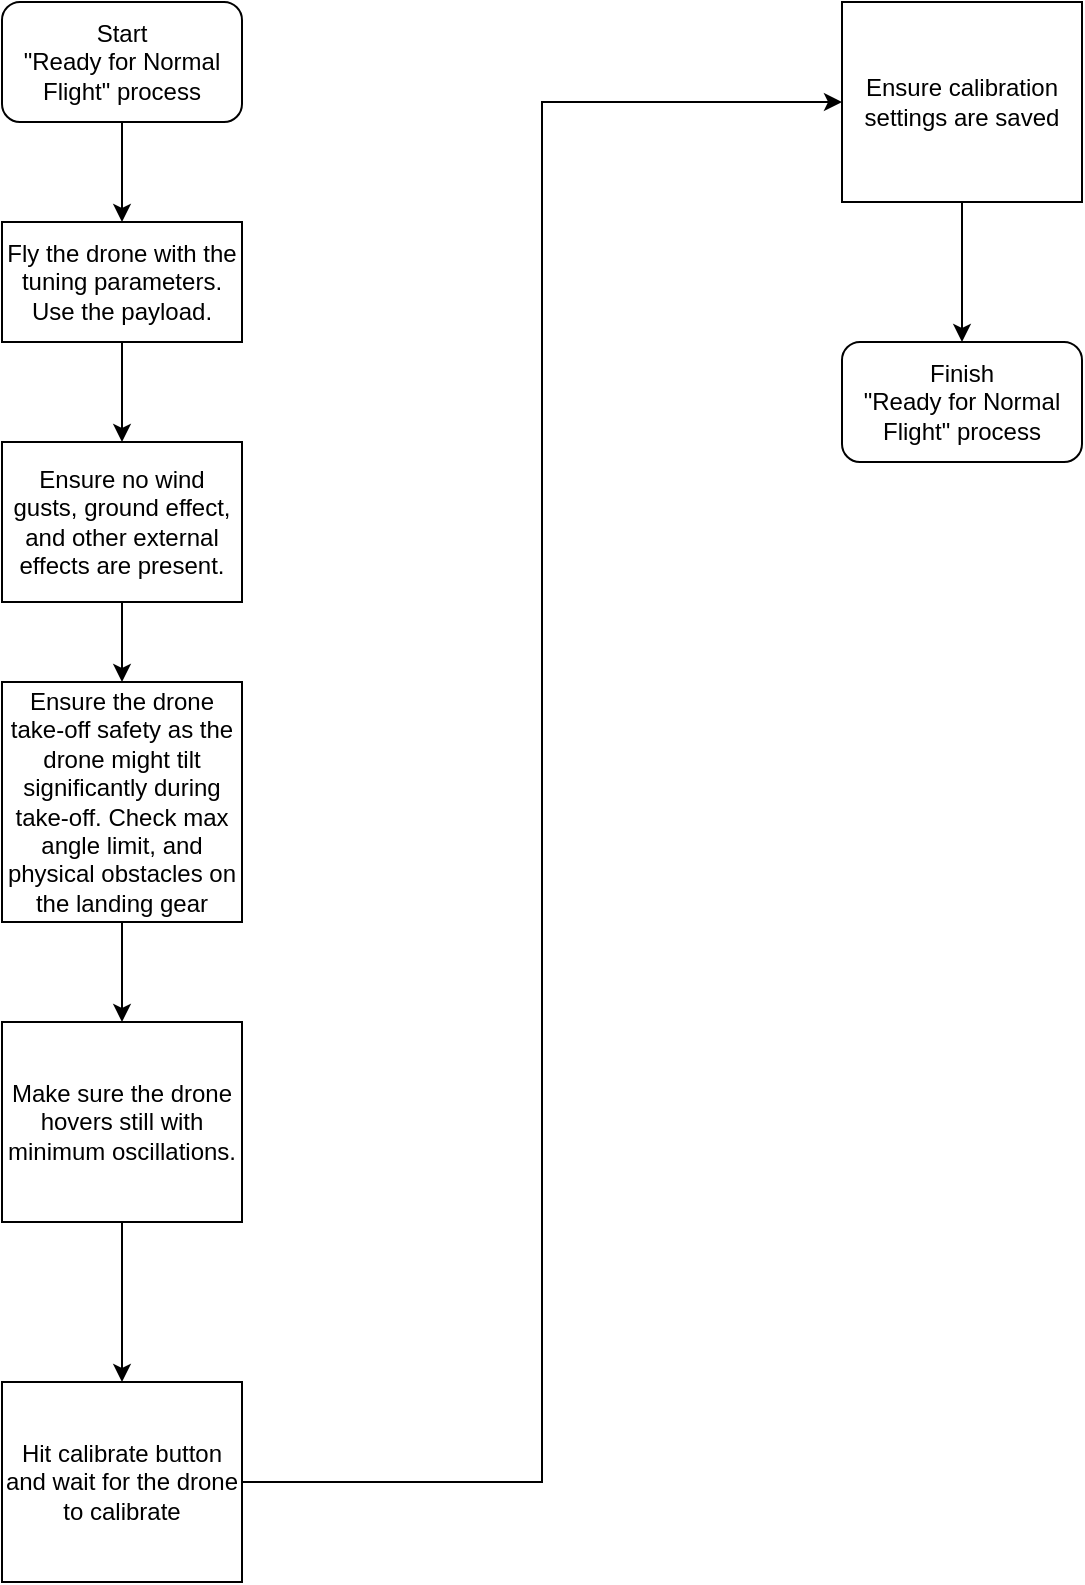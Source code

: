 <mxfile version="25.0.1">
  <diagram name="Page-1" id="AXCxmvyL3wquDKCp_qeb">
    <mxGraphModel dx="993" dy="635" grid="1" gridSize="10" guides="1" tooltips="1" connect="1" arrows="1" fold="1" page="1" pageScale="1" pageWidth="1100" pageHeight="850" math="0" shadow="0">
      <root>
        <mxCell id="0" />
        <mxCell id="1" parent="0" />
        <mxCell id="s676H4-dqHFNzXqADuOr-1" value="Start&lt;br&gt;&quot;Ready for Normal Flight&quot; process" style="rounded=1;whiteSpace=wrap;html=1;" parent="1" vertex="1">
          <mxGeometry x="210" y="30" width="120" height="60" as="geometry" />
        </mxCell>
        <mxCell id="s676H4-dqHFNzXqADuOr-2" value="" style="endArrow=classic;html=1;rounded=0;exitX=0.5;exitY=1;exitDx=0;exitDy=0;entryX=0.5;entryY=0;entryDx=0;entryDy=0;" parent="1" source="s676H4-dqHFNzXqADuOr-1" target="s676H4-dqHFNzXqADuOr-3" edge="1">
          <mxGeometry width="50" height="50" relative="1" as="geometry">
            <mxPoint x="590" y="310" as="sourcePoint" />
            <mxPoint x="270" y="180" as="targetPoint" />
          </mxGeometry>
        </mxCell>
        <mxCell id="s676H4-dqHFNzXqADuOr-3" value="Fly the drone with the tuning parameters. Use the payload." style="rounded=0;whiteSpace=wrap;html=1;" parent="1" vertex="1">
          <mxGeometry x="210" y="140" width="120" height="60" as="geometry" />
        </mxCell>
        <mxCell id="s676H4-dqHFNzXqADuOr-4" value="Ensure no wind gusts, ground effect, and other external effects are present." style="rounded=0;whiteSpace=wrap;html=1;" parent="1" vertex="1">
          <mxGeometry x="210" y="250" width="120" height="80" as="geometry" />
        </mxCell>
        <mxCell id="s676H4-dqHFNzXqADuOr-5" value="" style="endArrow=classic;html=1;rounded=0;exitX=0.5;exitY=1;exitDx=0;exitDy=0;entryX=0.5;entryY=0;entryDx=0;entryDy=0;" parent="1" source="s676H4-dqHFNzXqADuOr-3" target="s676H4-dqHFNzXqADuOr-4" edge="1">
          <mxGeometry width="50" height="50" relative="1" as="geometry">
            <mxPoint x="390" y="250" as="sourcePoint" />
            <mxPoint x="390" y="330" as="targetPoint" />
          </mxGeometry>
        </mxCell>
        <mxCell id="s676H4-dqHFNzXqADuOr-13" style="edgeStyle=orthogonalEdgeStyle;rounded=0;orthogonalLoop=1;jettySize=auto;html=1;exitX=0.5;exitY=1;exitDx=0;exitDy=0;entryX=0.5;entryY=0;entryDx=0;entryDy=0;" parent="1" source="s676H4-dqHFNzXqADuOr-6" target="s676H4-dqHFNzXqADuOr-9" edge="1">
          <mxGeometry relative="1" as="geometry" />
        </mxCell>
        <mxCell id="s676H4-dqHFNzXqADuOr-6" value="Ensure the drone take-off safety as the drone might tilt significantly during take-off. Check max angle limit, and physical obstacles on the landing gear" style="rounded=0;whiteSpace=wrap;html=1;" parent="1" vertex="1">
          <mxGeometry x="210" y="370" width="120" height="120" as="geometry" />
        </mxCell>
        <mxCell id="s676H4-dqHFNzXqADuOr-7" value="" style="endArrow=classic;html=1;rounded=0;exitX=0.5;exitY=1;exitDx=0;exitDy=0;" parent="1" source="s676H4-dqHFNzXqADuOr-4" target="s676H4-dqHFNzXqADuOr-6" edge="1">
          <mxGeometry width="50" height="50" relative="1" as="geometry">
            <mxPoint x="450" y="380" as="sourcePoint" />
            <mxPoint x="450" y="460" as="targetPoint" />
          </mxGeometry>
        </mxCell>
        <mxCell id="s676H4-dqHFNzXqADuOr-16" value="" style="edgeStyle=orthogonalEdgeStyle;rounded=0;orthogonalLoop=1;jettySize=auto;html=1;" parent="1" source="s676H4-dqHFNzXqADuOr-9" target="s676H4-dqHFNzXqADuOr-15" edge="1">
          <mxGeometry relative="1" as="geometry" />
        </mxCell>
        <mxCell id="s676H4-dqHFNzXqADuOr-9" value="Make sure the drone hovers still with minimum oscillations." style="rounded=0;whiteSpace=wrap;html=1;" parent="1" vertex="1">
          <mxGeometry x="210" y="540" width="120" height="100" as="geometry" />
        </mxCell>
        <mxCell id="s676H4-dqHFNzXqADuOr-20" value="" style="edgeStyle=orthogonalEdgeStyle;rounded=0;orthogonalLoop=1;jettySize=auto;html=1;entryX=0;entryY=0.5;entryDx=0;entryDy=0;" parent="1" source="s676H4-dqHFNzXqADuOr-15" target="s676H4-dqHFNzXqADuOr-19" edge="1">
          <mxGeometry relative="1" as="geometry" />
        </mxCell>
        <mxCell id="s676H4-dqHFNzXqADuOr-15" value="Hit calibrate button and wait for the drone to calibrate" style="rounded=0;whiteSpace=wrap;html=1;" parent="1" vertex="1">
          <mxGeometry x="210" y="720" width="120" height="100" as="geometry" />
        </mxCell>
        <mxCell id="s676H4-dqHFNzXqADuOr-23" value="" style="edgeStyle=orthogonalEdgeStyle;rounded=0;orthogonalLoop=1;jettySize=auto;html=1;" parent="1" source="s676H4-dqHFNzXqADuOr-19" edge="1">
          <mxGeometry relative="1" as="geometry">
            <mxPoint x="690" y="200" as="targetPoint" />
          </mxGeometry>
        </mxCell>
        <mxCell id="s676H4-dqHFNzXqADuOr-19" value="Ensure calibration settings are saved" style="rounded=0;whiteSpace=wrap;html=1;" parent="1" vertex="1">
          <mxGeometry x="630" y="30" width="120" height="100" as="geometry" />
        </mxCell>
        <mxCell id="s676H4-dqHFNzXqADuOr-24" value="Finish&lt;br&gt;&quot;Ready for Normal Flight&quot; process" style="rounded=1;whiteSpace=wrap;html=1;" parent="1" vertex="1">
          <mxGeometry x="630" y="200" width="120" height="60" as="geometry" />
        </mxCell>
      </root>
    </mxGraphModel>
  </diagram>
</mxfile>
